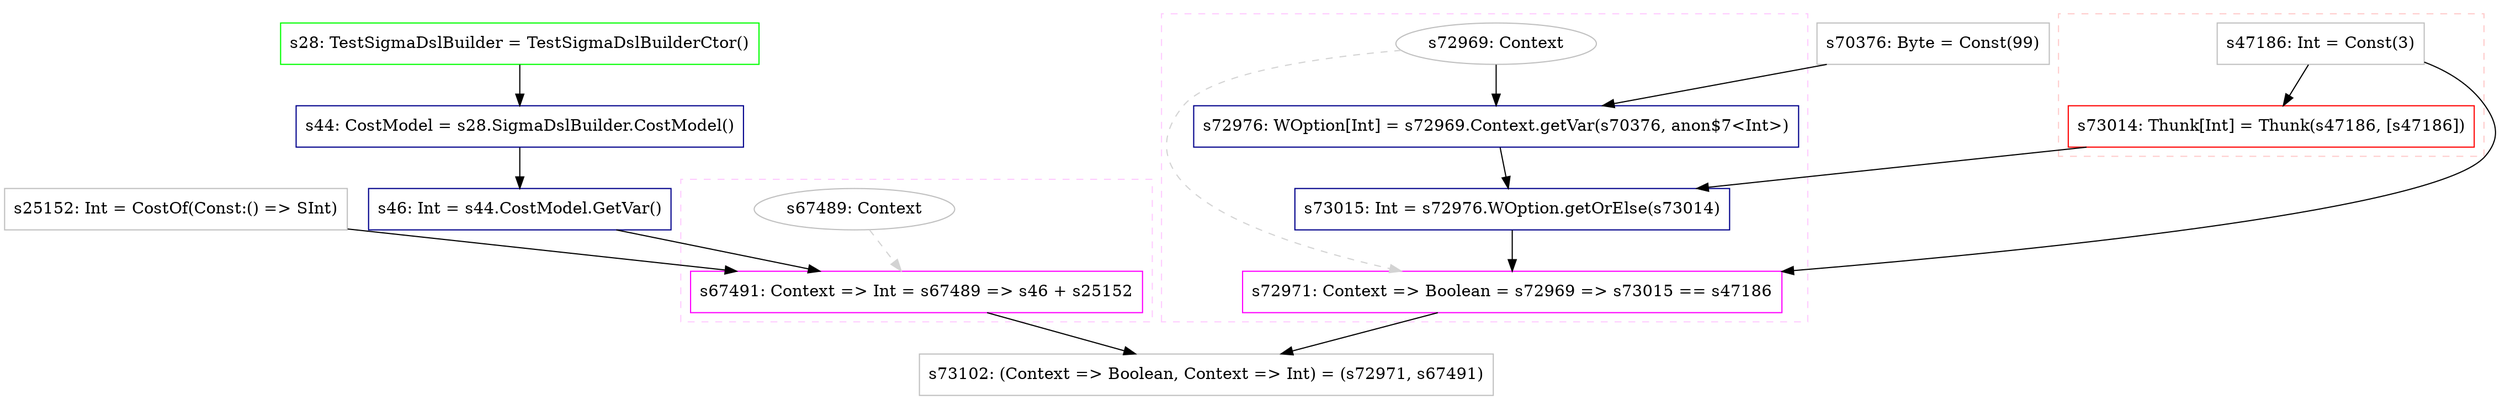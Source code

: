 digraph "OptGet4" {
concentrate=true
node [style=filled, fillcolor=orangered]

"s70376" [
label="s70376: Byte = Const(99)"
shape=box, color=gray, tooltip="s70376:Byte", style=filled, fillcolor=white
]
"s47186" [
label="s47186: Int = Const(3)"
shape=box, color=gray, tooltip="s47186:Int", style=filled, fillcolor=white
]
subgraph cluster_s73014 {
style=dashed; color="#FFCCCC"
"s73014" [
label="s73014: Thunk[Int] = Thunk(s47186, [s47186])"
shape=box, color=red, tooltip="s73014:Thunk[Int]", style=filled, fillcolor=white
]
"s47186" [
label="s47186: Int = Const(3)"
shape=box, color=gray, tooltip="s47186:Int", style=filled, fillcolor=white
]
{rank=sink; s73014}
}
subgraph cluster_s72971 {
style=dashed; color="#FFCCFF"
"s72969" [
label="s72969: Context"
shape=oval, color=gray, tooltip="s72969:Context", style=filled, fillcolor=white
]
"s72971" [
label="s72971: Context => Boolean = s72969 => s73015 == s47186"
shape=box, color=magenta, tooltip="s72971:Context => Boolean", style=filled, fillcolor=white
]
{rank=source; s72969}
"s72976" [
label="s72976: WOption[Int] = s72969.Context.getVar(s70376, anon$7<Int>)"
shape=box, color=darkblue, tooltip="s72976:WOption[Int]", style=filled, fillcolor=white
]
"s73015" [
label="s73015: Int = s72976.WOption.getOrElse(s73014)"
shape=box, color=darkblue, tooltip="s73015:Int", style=filled, fillcolor=white
]
{rank=sink; s72971}
}
"s28" [
label="s28: TestSigmaDslBuilder = TestSigmaDslBuilderCtor()"
shape=box, color=green, tooltip="s28:TestSigmaDslBuilder", style=filled, fillcolor=white
]
"s44" [
label="s44: CostModel = s28.SigmaDslBuilder.CostModel()"
shape=box, color=darkblue, tooltip="s44:CostModel", style=filled, fillcolor=white
]
"s46" [
label="s46: Int = s44.CostModel.GetVar()"
shape=box, color=darkblue, tooltip="s46:Int", style=filled, fillcolor=white
]
"s25152" [
label="s25152: Int = CostOf(Const:() => SInt)"
shape=box, color=gray, tooltip="s25152:Int", style=filled, fillcolor=white
]
subgraph cluster_s67491 {
style=dashed; color="#FFCCFF"
"s67489" [
label="s67489: Context"
shape=oval, color=gray, tooltip="s67489:Context", style=filled, fillcolor=white
]
"s67491" [
label="s67491: Context => Int = s67489 => s46 + s25152"
shape=box, color=magenta, tooltip="s67491:Context => Int", style=filled, fillcolor=white
]
{rank=source; s67489}
{rank=sink; s67491}
}
"s73102" [
label="s73102: (Context => Boolean, Context => Int) = (s72971, s67491)"
shape=box, color=gray, tooltip="s73102:(Context => Boolean, Context => Int)", style=filled, fillcolor=white
]
"s44" -> "s46" [style=solid]
"s72969" -> "s72971" [style=dashed, color=lightgray, weight=0]
"s73015" -> "s72971" [style=solid]
"s47186" -> "s72971" [style=solid]
"s28" -> "s44" [style=solid]
"s67489" -> "s67491" [style=dashed, color=lightgray, weight=0]
"s46" -> "s67491" [style=solid]
"s25152" -> "s67491" [style=solid]
"s72971" -> "s73102" [style=solid]
"s67491" -> "s73102" [style=solid]
"s47186" -> "s73014" [style=solid]
"s72976" -> "s73015" [style=solid]
"s73014" -> "s73015" [style=solid]
"s72969" -> "s72976" [style=solid]
"s70376" -> "s72976" [style=solid]
}
